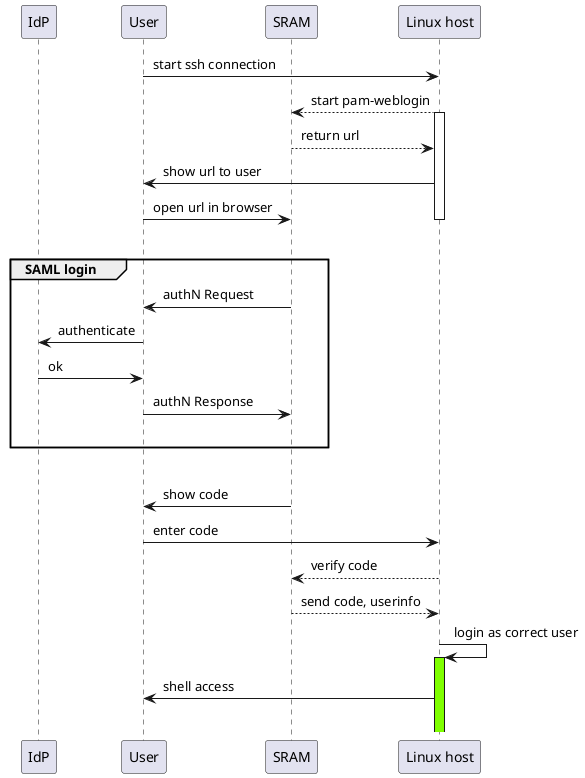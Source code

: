 @startuml
skinparam ParticipantPadding 1
skinparam SequenceMessagePadding 2

participant "IdP"  as idp
participant "User" as user
participant "SRAM" as sram
participant "Linux host" as linux

user  ->  linux : start ssh connection
linux --> sram  : start pam-weblogin
activate linux
sram  --> linux : return url
linux ->  user  : show url to user
user  ->  sram  : open url in browser
deactivate linux

|||
group SAML login 
  sram ->  user  : authN Request
  user ->  idp : authenticate
  idp  ->  user : ok
  user ->  sram : authN Response
  |||
end
|||

sram  ->  user  : show code
user  ->  linux : enter code

linux --> sram : verify code
sram  --> linux : send code, userinfo

linux ->  linux : login as correct user
activate linux #Chartreuse
linux ->  user  : shell access
|||

@enduml
